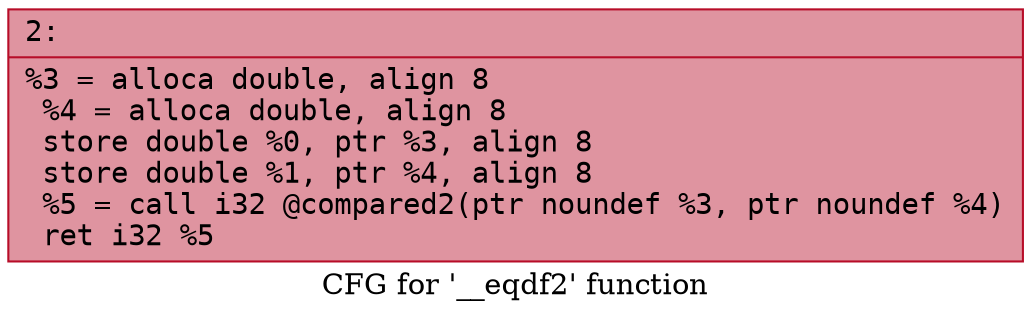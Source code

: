 digraph "CFG for '__eqdf2' function" {
	label="CFG for '__eqdf2' function";

	Node0x600000b20af0 [shape=record,color="#b70d28ff", style=filled, fillcolor="#b70d2870" fontname="Courier",label="{2:\l|  %3 = alloca double, align 8\l  %4 = alloca double, align 8\l  store double %0, ptr %3, align 8\l  store double %1, ptr %4, align 8\l  %5 = call i32 @compared2(ptr noundef %3, ptr noundef %4)\l  ret i32 %5\l}"];
}
